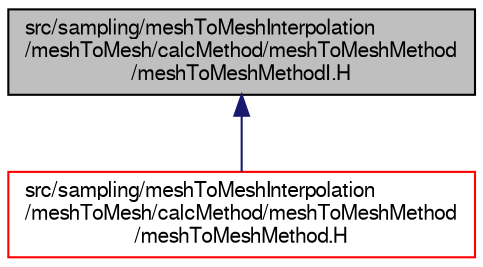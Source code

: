 digraph "src/sampling/meshToMeshInterpolation/meshToMesh/calcMethod/meshToMeshMethod/meshToMeshMethodI.H"
{
  bgcolor="transparent";
  edge [fontname="FreeSans",fontsize="10",labelfontname="FreeSans",labelfontsize="10"];
  node [fontname="FreeSans",fontsize="10",shape=record];
  Node1 [label="src/sampling/meshToMeshInterpolation\l/meshToMesh/calcMethod/meshToMeshMethod\l/meshToMeshMethodI.H",height=0.2,width=0.4,color="black", fillcolor="grey75", style="filled" fontcolor="black"];
  Node1 -> Node2 [dir="back",color="midnightblue",fontsize="10",style="solid",fontname="FreeSans"];
  Node2 [label="src/sampling/meshToMeshInterpolation\l/meshToMesh/calcMethod/meshToMeshMethod\l/meshToMeshMethod.H",height=0.2,width=0.4,color="red",URL="$a09165.html"];
}
